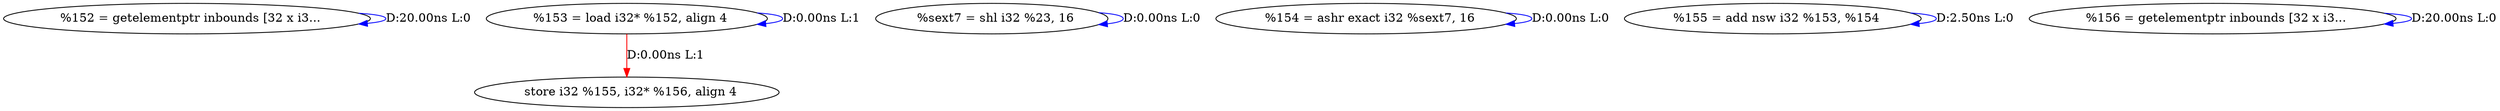 digraph {
Node0x25fd680[label="  %152 = getelementptr inbounds [32 x i3..."];
Node0x25fd680 -> Node0x25fd680[label="D:20.00ns L:0",color=blue];
Node0x25fd7e0[label="  %153 = load i32* %152, align 4"];
Node0x25fd7e0 -> Node0x25fd7e0[label="D:0.00ns L:1",color=blue];
Node0x26050c0[label="  store i32 %155, i32* %156, align 4"];
Node0x25fd7e0 -> Node0x26050c0[label="D:0.00ns L:1",color=red];
Node0x25fd8c0[label="  %sext7 = shl i32 %23, 16"];
Node0x25fd8c0 -> Node0x25fd8c0[label="D:0.00ns L:0",color=blue];
Node0x25fd9a0[label="  %154 = ashr exact i32 %sext7, 16"];
Node0x25fd9a0 -> Node0x25fd9a0[label="D:0.00ns L:0",color=blue];
Node0x2604f00[label="  %155 = add nsw i32 %153, %154"];
Node0x2604f00 -> Node0x2604f00[label="D:2.50ns L:0",color=blue];
Node0x2604fe0[label="  %156 = getelementptr inbounds [32 x i3..."];
Node0x2604fe0 -> Node0x2604fe0[label="D:20.00ns L:0",color=blue];
}
